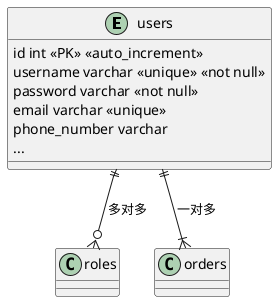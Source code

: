 @startuml

entity "users" as users {
    id int <<PK>> <<auto_increment>>
    username varchar <<unique>> <<not null>>
    password varchar <<not null>>
    email varchar <<unique>>
    phone_number varchar
    ...
}

users ||--o{ roles : "多对多"
users ||--|{ orders : "一对多"

@enduml